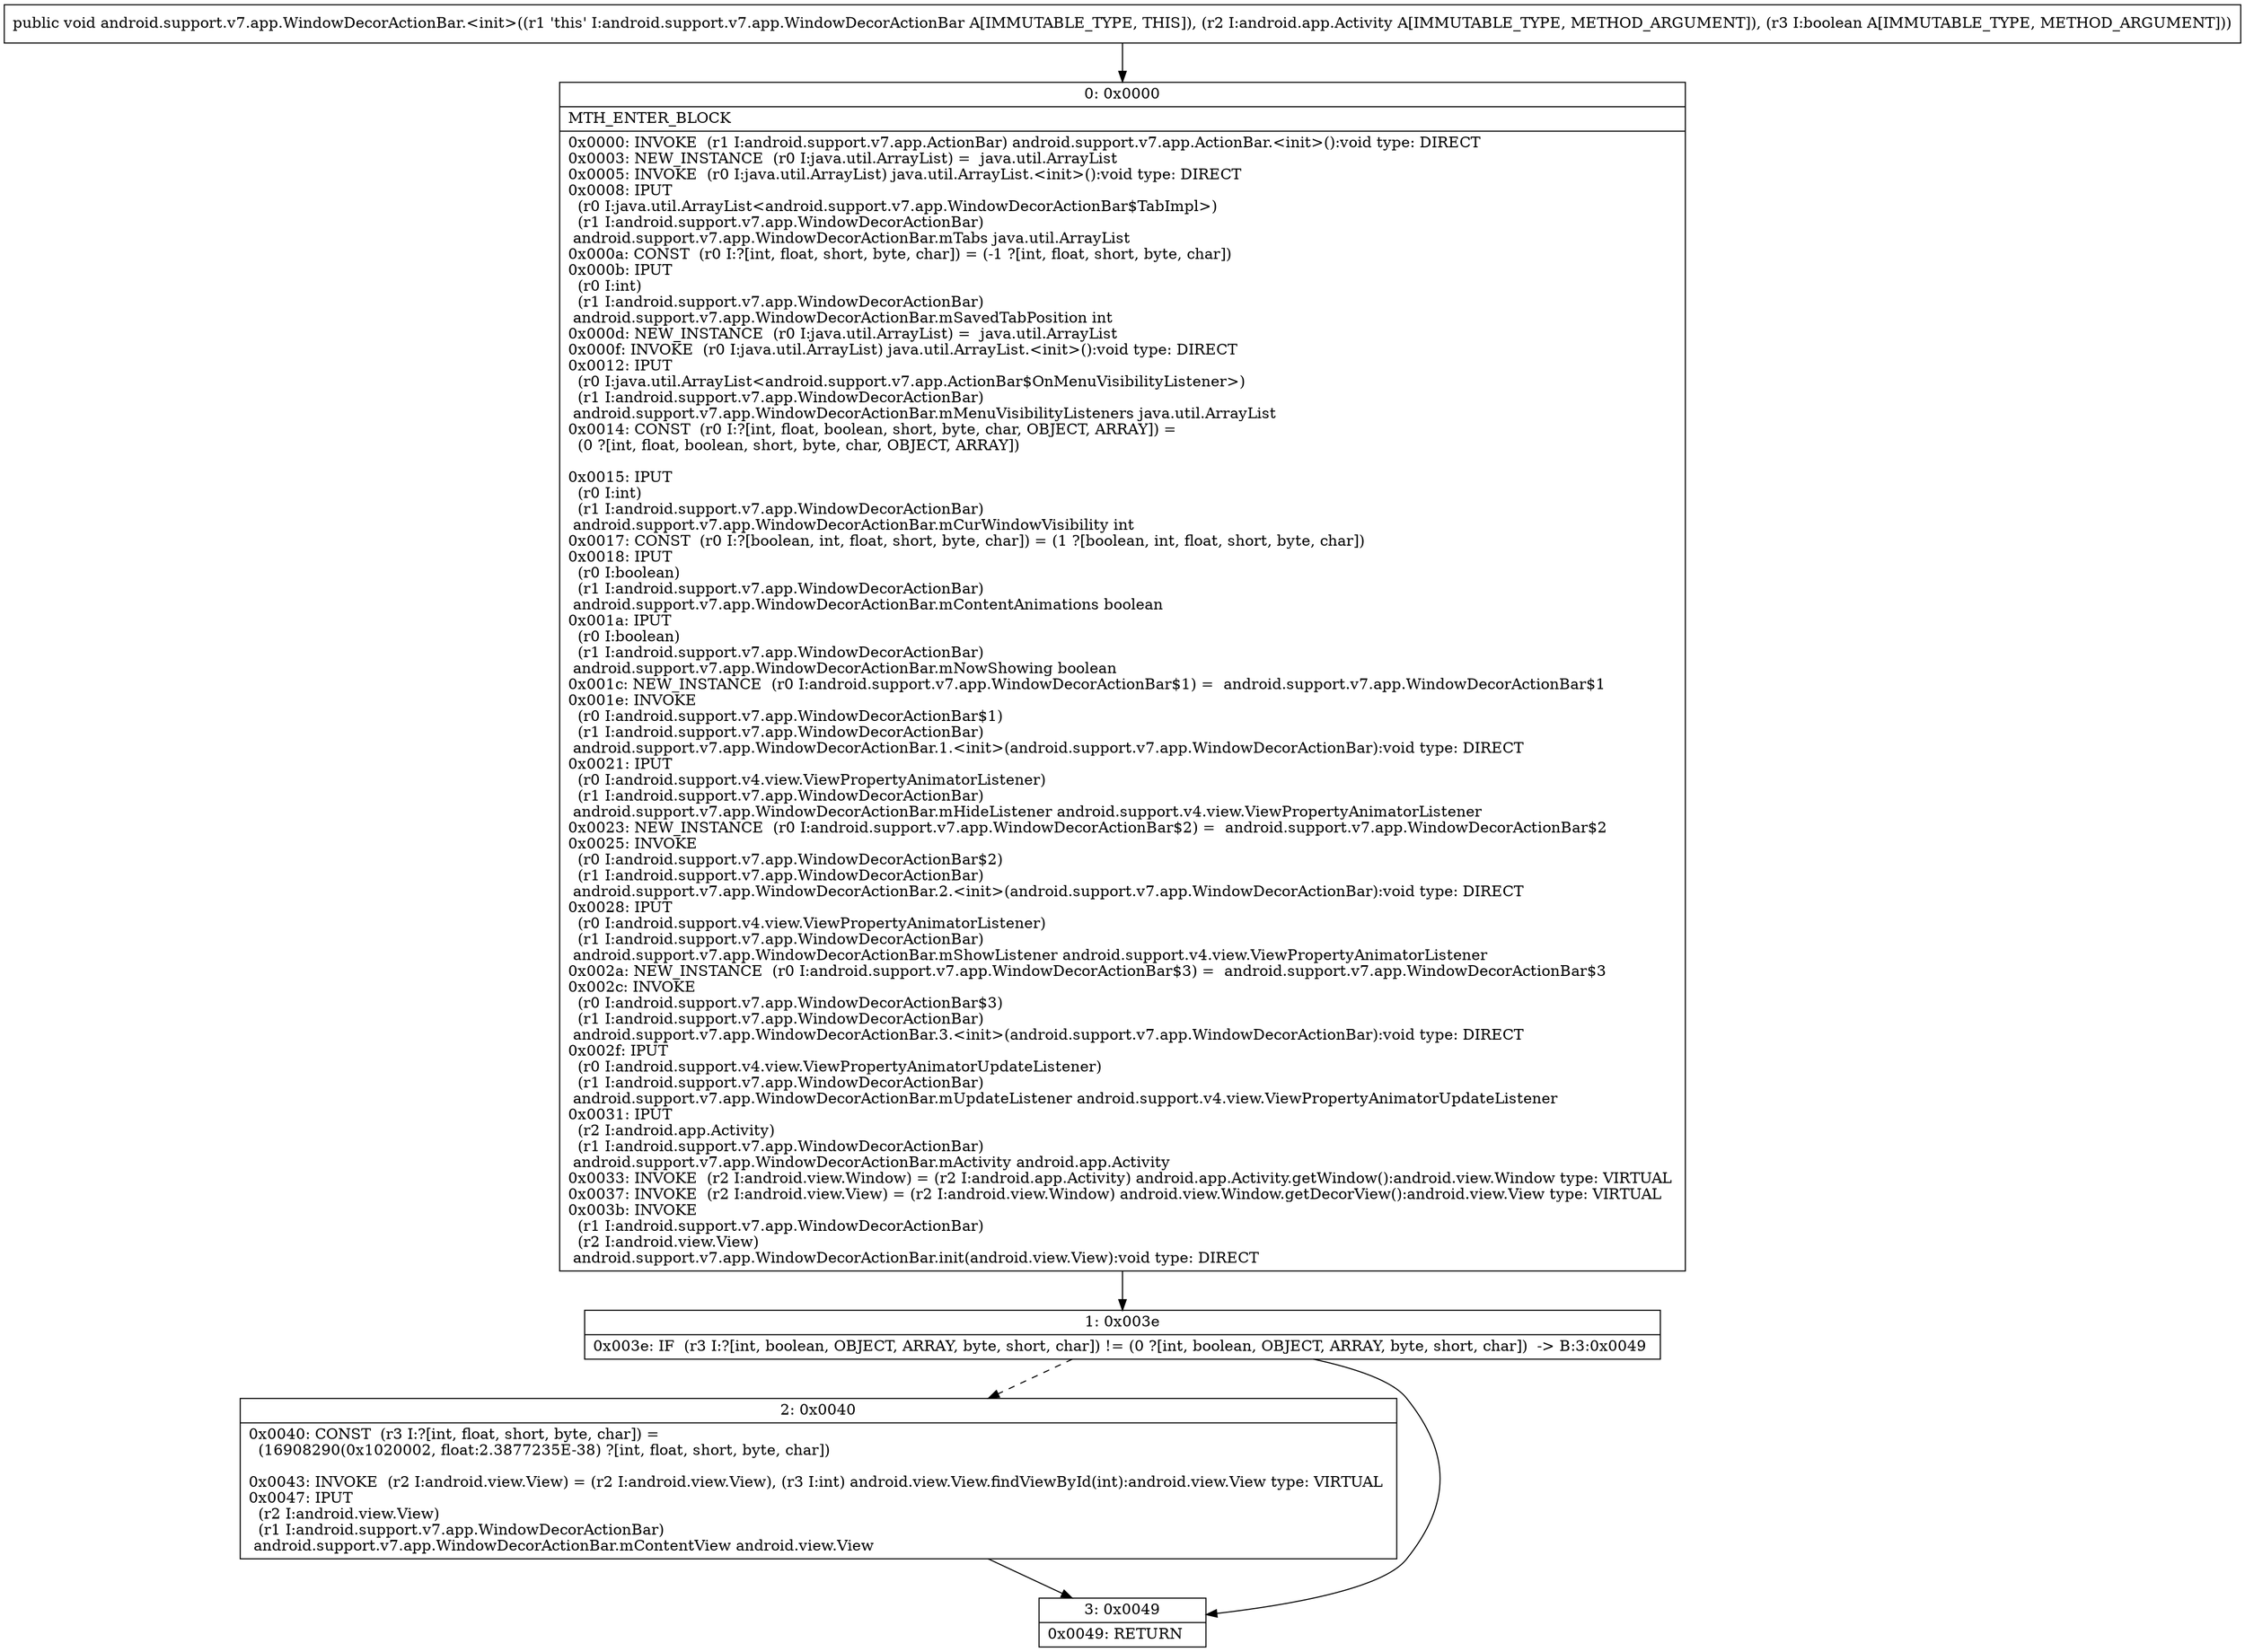 digraph "CFG forandroid.support.v7.app.WindowDecorActionBar.\<init\>(Landroid\/app\/Activity;Z)V" {
Node_0 [shape=record,label="{0\:\ 0x0000|MTH_ENTER_BLOCK\l|0x0000: INVOKE  (r1 I:android.support.v7.app.ActionBar) android.support.v7.app.ActionBar.\<init\>():void type: DIRECT \l0x0003: NEW_INSTANCE  (r0 I:java.util.ArrayList) =  java.util.ArrayList \l0x0005: INVOKE  (r0 I:java.util.ArrayList) java.util.ArrayList.\<init\>():void type: DIRECT \l0x0008: IPUT  \l  (r0 I:java.util.ArrayList\<android.support.v7.app.WindowDecorActionBar$TabImpl\>)\l  (r1 I:android.support.v7.app.WindowDecorActionBar)\l android.support.v7.app.WindowDecorActionBar.mTabs java.util.ArrayList \l0x000a: CONST  (r0 I:?[int, float, short, byte, char]) = (\-1 ?[int, float, short, byte, char]) \l0x000b: IPUT  \l  (r0 I:int)\l  (r1 I:android.support.v7.app.WindowDecorActionBar)\l android.support.v7.app.WindowDecorActionBar.mSavedTabPosition int \l0x000d: NEW_INSTANCE  (r0 I:java.util.ArrayList) =  java.util.ArrayList \l0x000f: INVOKE  (r0 I:java.util.ArrayList) java.util.ArrayList.\<init\>():void type: DIRECT \l0x0012: IPUT  \l  (r0 I:java.util.ArrayList\<android.support.v7.app.ActionBar$OnMenuVisibilityListener\>)\l  (r1 I:android.support.v7.app.WindowDecorActionBar)\l android.support.v7.app.WindowDecorActionBar.mMenuVisibilityListeners java.util.ArrayList \l0x0014: CONST  (r0 I:?[int, float, boolean, short, byte, char, OBJECT, ARRAY]) = \l  (0 ?[int, float, boolean, short, byte, char, OBJECT, ARRAY])\l \l0x0015: IPUT  \l  (r0 I:int)\l  (r1 I:android.support.v7.app.WindowDecorActionBar)\l android.support.v7.app.WindowDecorActionBar.mCurWindowVisibility int \l0x0017: CONST  (r0 I:?[boolean, int, float, short, byte, char]) = (1 ?[boolean, int, float, short, byte, char]) \l0x0018: IPUT  \l  (r0 I:boolean)\l  (r1 I:android.support.v7.app.WindowDecorActionBar)\l android.support.v7.app.WindowDecorActionBar.mContentAnimations boolean \l0x001a: IPUT  \l  (r0 I:boolean)\l  (r1 I:android.support.v7.app.WindowDecorActionBar)\l android.support.v7.app.WindowDecorActionBar.mNowShowing boolean \l0x001c: NEW_INSTANCE  (r0 I:android.support.v7.app.WindowDecorActionBar$1) =  android.support.v7.app.WindowDecorActionBar$1 \l0x001e: INVOKE  \l  (r0 I:android.support.v7.app.WindowDecorActionBar$1)\l  (r1 I:android.support.v7.app.WindowDecorActionBar)\l android.support.v7.app.WindowDecorActionBar.1.\<init\>(android.support.v7.app.WindowDecorActionBar):void type: DIRECT \l0x0021: IPUT  \l  (r0 I:android.support.v4.view.ViewPropertyAnimatorListener)\l  (r1 I:android.support.v7.app.WindowDecorActionBar)\l android.support.v7.app.WindowDecorActionBar.mHideListener android.support.v4.view.ViewPropertyAnimatorListener \l0x0023: NEW_INSTANCE  (r0 I:android.support.v7.app.WindowDecorActionBar$2) =  android.support.v7.app.WindowDecorActionBar$2 \l0x0025: INVOKE  \l  (r0 I:android.support.v7.app.WindowDecorActionBar$2)\l  (r1 I:android.support.v7.app.WindowDecorActionBar)\l android.support.v7.app.WindowDecorActionBar.2.\<init\>(android.support.v7.app.WindowDecorActionBar):void type: DIRECT \l0x0028: IPUT  \l  (r0 I:android.support.v4.view.ViewPropertyAnimatorListener)\l  (r1 I:android.support.v7.app.WindowDecorActionBar)\l android.support.v7.app.WindowDecorActionBar.mShowListener android.support.v4.view.ViewPropertyAnimatorListener \l0x002a: NEW_INSTANCE  (r0 I:android.support.v7.app.WindowDecorActionBar$3) =  android.support.v7.app.WindowDecorActionBar$3 \l0x002c: INVOKE  \l  (r0 I:android.support.v7.app.WindowDecorActionBar$3)\l  (r1 I:android.support.v7.app.WindowDecorActionBar)\l android.support.v7.app.WindowDecorActionBar.3.\<init\>(android.support.v7.app.WindowDecorActionBar):void type: DIRECT \l0x002f: IPUT  \l  (r0 I:android.support.v4.view.ViewPropertyAnimatorUpdateListener)\l  (r1 I:android.support.v7.app.WindowDecorActionBar)\l android.support.v7.app.WindowDecorActionBar.mUpdateListener android.support.v4.view.ViewPropertyAnimatorUpdateListener \l0x0031: IPUT  \l  (r2 I:android.app.Activity)\l  (r1 I:android.support.v7.app.WindowDecorActionBar)\l android.support.v7.app.WindowDecorActionBar.mActivity android.app.Activity \l0x0033: INVOKE  (r2 I:android.view.Window) = (r2 I:android.app.Activity) android.app.Activity.getWindow():android.view.Window type: VIRTUAL \l0x0037: INVOKE  (r2 I:android.view.View) = (r2 I:android.view.Window) android.view.Window.getDecorView():android.view.View type: VIRTUAL \l0x003b: INVOKE  \l  (r1 I:android.support.v7.app.WindowDecorActionBar)\l  (r2 I:android.view.View)\l android.support.v7.app.WindowDecorActionBar.init(android.view.View):void type: DIRECT \l}"];
Node_1 [shape=record,label="{1\:\ 0x003e|0x003e: IF  (r3 I:?[int, boolean, OBJECT, ARRAY, byte, short, char]) != (0 ?[int, boolean, OBJECT, ARRAY, byte, short, char])  \-\> B:3:0x0049 \l}"];
Node_2 [shape=record,label="{2\:\ 0x0040|0x0040: CONST  (r3 I:?[int, float, short, byte, char]) = \l  (16908290(0x1020002, float:2.3877235E\-38) ?[int, float, short, byte, char])\l \l0x0043: INVOKE  (r2 I:android.view.View) = (r2 I:android.view.View), (r3 I:int) android.view.View.findViewById(int):android.view.View type: VIRTUAL \l0x0047: IPUT  \l  (r2 I:android.view.View)\l  (r1 I:android.support.v7.app.WindowDecorActionBar)\l android.support.v7.app.WindowDecorActionBar.mContentView android.view.View \l}"];
Node_3 [shape=record,label="{3\:\ 0x0049|0x0049: RETURN   \l}"];
MethodNode[shape=record,label="{public void android.support.v7.app.WindowDecorActionBar.\<init\>((r1 'this' I:android.support.v7.app.WindowDecorActionBar A[IMMUTABLE_TYPE, THIS]), (r2 I:android.app.Activity A[IMMUTABLE_TYPE, METHOD_ARGUMENT]), (r3 I:boolean A[IMMUTABLE_TYPE, METHOD_ARGUMENT])) }"];
MethodNode -> Node_0;
Node_0 -> Node_1;
Node_1 -> Node_2[style=dashed];
Node_1 -> Node_3;
Node_2 -> Node_3;
}

